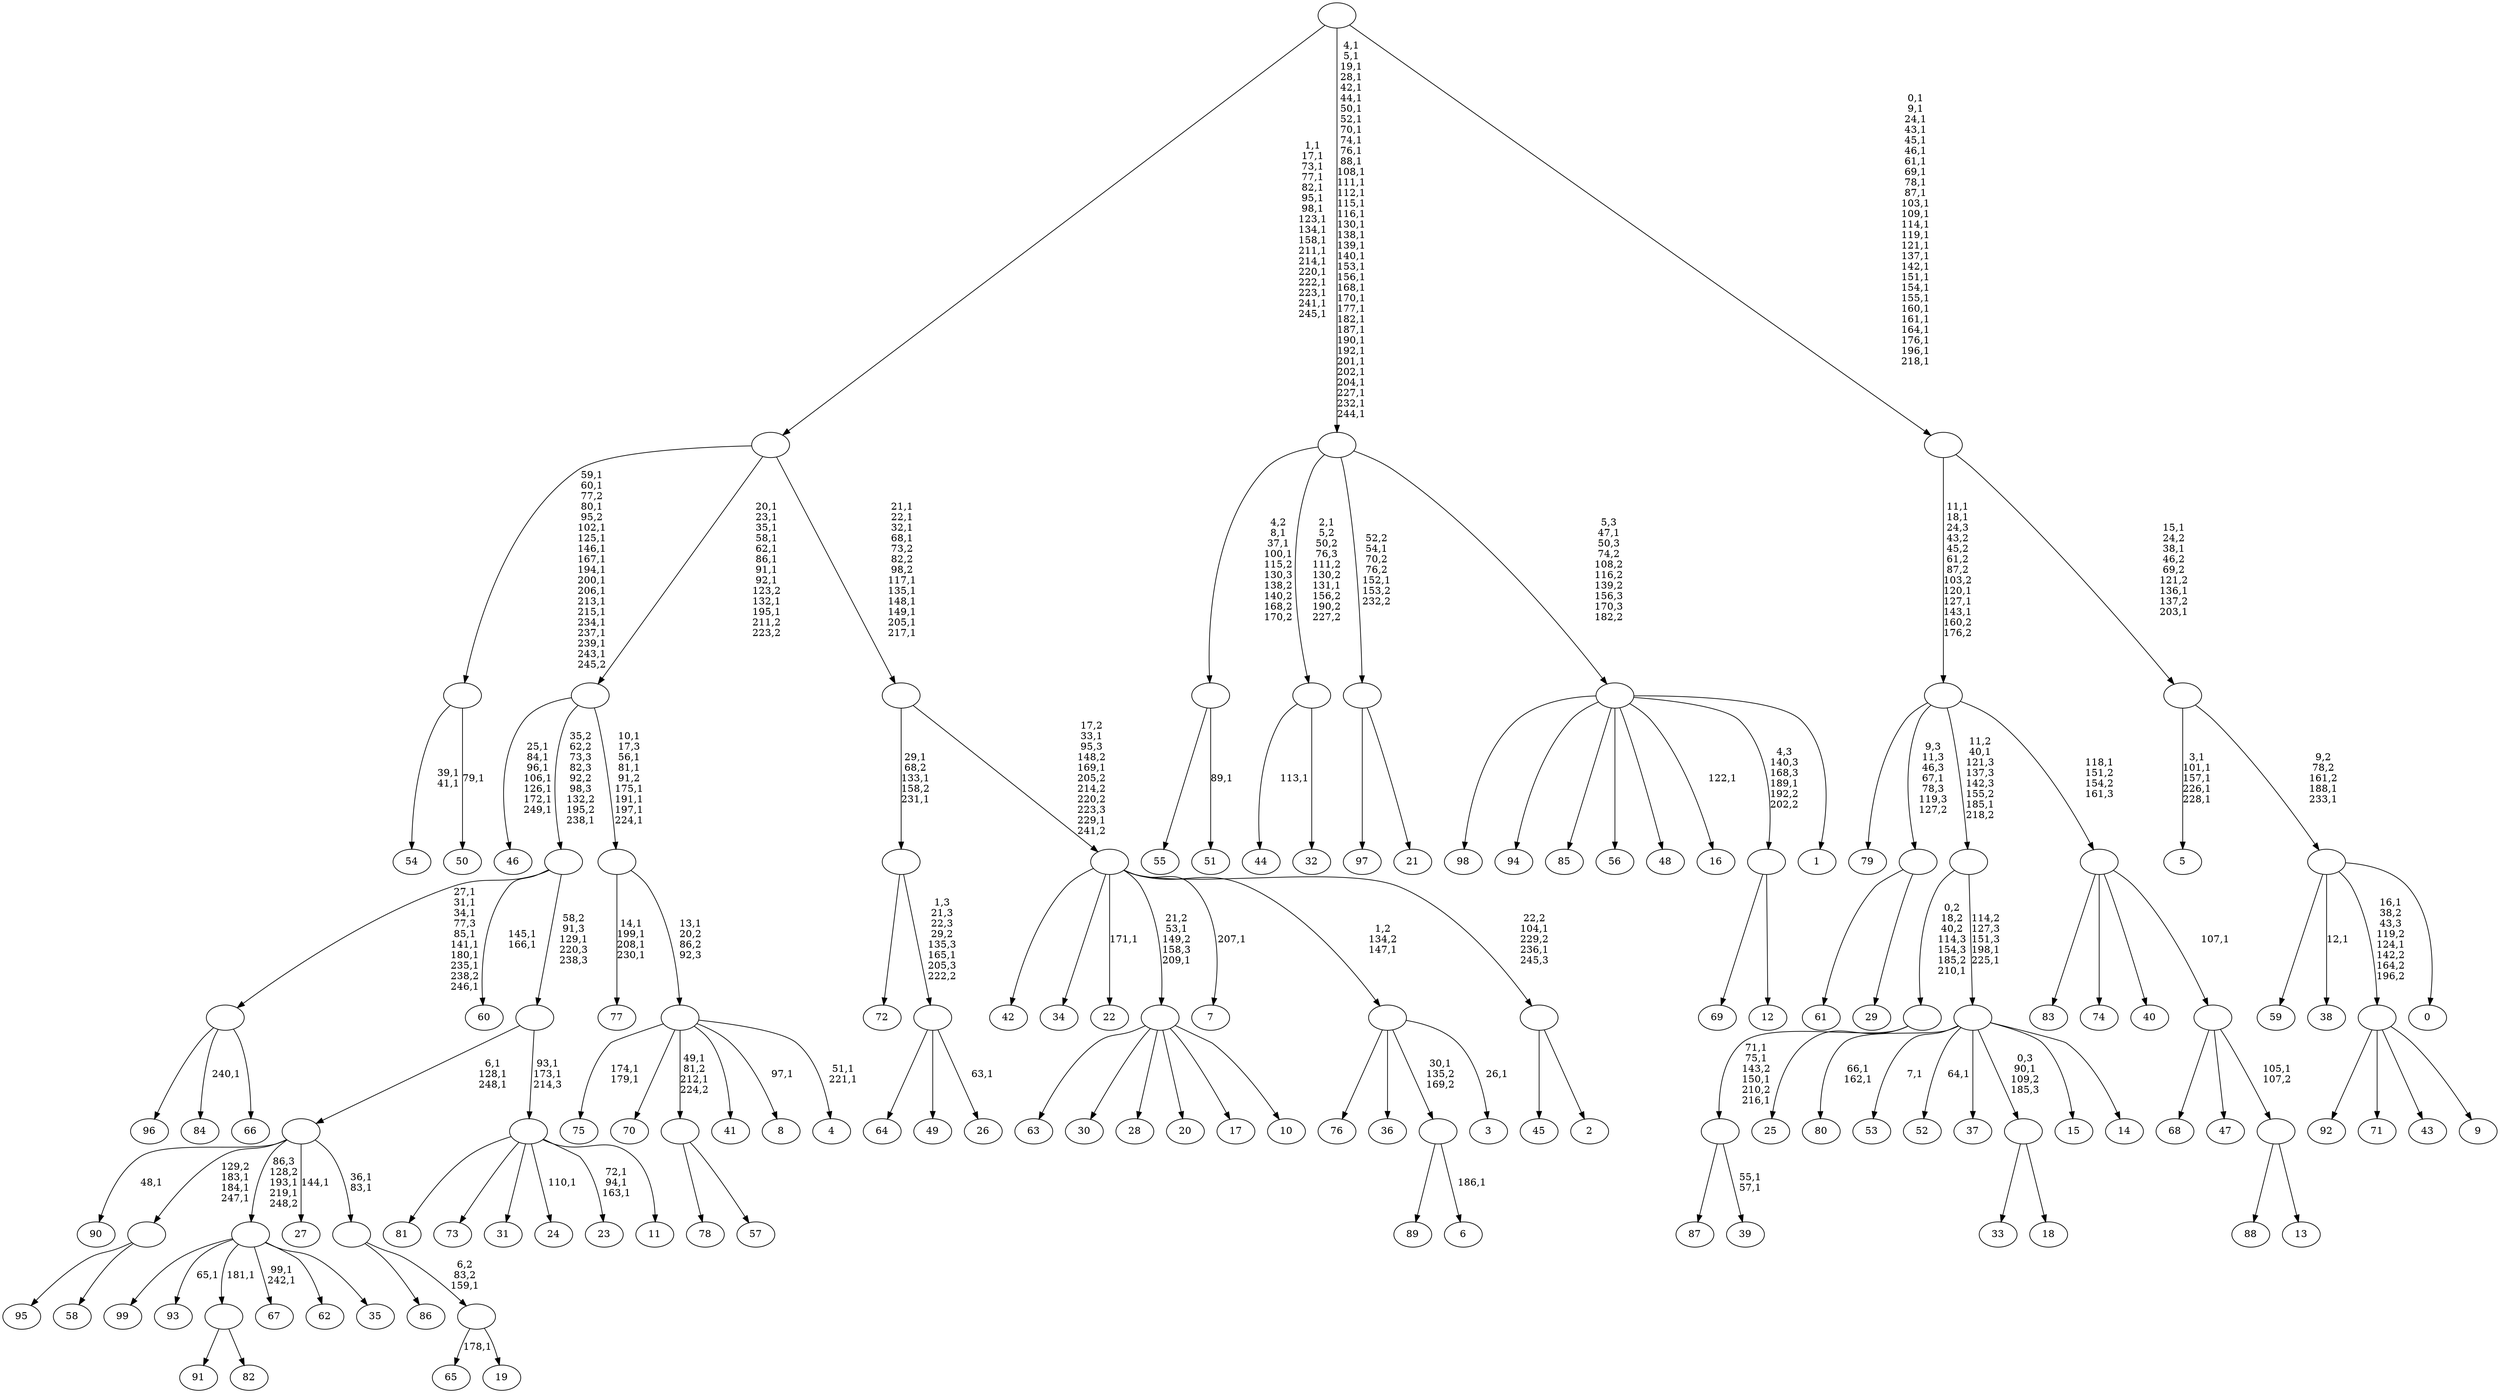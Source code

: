 digraph T {
	350 [label="99"]
	349 [label="98"]
	348 [label="97"]
	347 [label="96"]
	346 [label="95"]
	345 [label="94"]
	344 [label="93"]
	342 [label="92"]
	341 [label="91"]
	340 [label="90"]
	338 [label="89"]
	337 [label="88"]
	336 [label="87"]
	335 [label="86"]
	334 [label="85"]
	333 [label="84"]
	331 [label="83"]
	330 [label="82"]
	329 [label=""]
	328 [label="81"]
	327 [label="80"]
	324 [label="79"]
	323 [label="78"]
	322 [label="77"]
	317 [label="76"]
	316 [label="75"]
	313 [label="74"]
	312 [label="73"]
	311 [label="72"]
	310 [label="71"]
	309 [label="70"]
	308 [label="69"]
	307 [label="68"]
	306 [label="67"]
	303 [label="66"]
	302 [label=""]
	294 [label="65"]
	292 [label="64"]
	291 [label="63"]
	290 [label="62"]
	289 [label="61"]
	288 [label="60"]
	285 [label="59"]
	284 [label="58"]
	283 [label=""]
	280 [label="57"]
	279 [label=""]
	277 [label="56"]
	276 [label="55"]
	275 [label="54"]
	272 [label="53"]
	270 [label="52"]
	268 [label="51"]
	266 [label=""]
	263 [label="50"]
	261 [label=""]
	245 [label="49"]
	244 [label="48"]
	243 [label="47"]
	242 [label="46"]
	234 [label="45"]
	233 [label="44"]
	231 [label="43"]
	230 [label="42"]
	229 [label="41"]
	228 [label="40"]
	227 [label="39"]
	224 [label=""]
	220 [label="38"]
	218 [label="37"]
	217 [label="36"]
	216 [label="35"]
	215 [label=""]
	213 [label="34"]
	212 [label="33"]
	211 [label="32"]
	210 [label=""]
	208 [label="31"]
	207 [label="30"]
	206 [label="29"]
	205 [label=""]
	204 [label="28"]
	203 [label="27"]
	201 [label="26"]
	199 [label=""]
	198 [label=""]
	195 [label="25"]
	194 [label=""]
	193 [label="24"]
	191 [label="23"]
	187 [label="22"]
	185 [label="21"]
	184 [label=""]
	182 [label="20"]
	181 [label="19"]
	180 [label=""]
	179 [label=""]
	177 [label=""]
	174 [label="18"]
	173 [label=""]
	172 [label="17"]
	171 [label="16"]
	169 [label="15"]
	168 [label="14"]
	167 [label=""]
	165 [label=""]
	163 [label="13"]
	162 [label=""]
	161 [label=""]
	160 [label=""]
	159 [label=""]
	154 [label="12"]
	153 [label=""]
	152 [label="11"]
	151 [label=""]
	149 [label=""]
	148 [label=""]
	147 [label="10"]
	146 [label=""]
	144 [label="9"]
	143 [label=""]
	141 [label="8"]
	139 [label="7"]
	137 [label="6"]
	135 [label=""]
	134 [label="5"]
	128 [label="4"]
	125 [label=""]
	124 [label=""]
	117 [label=""]
	107 [label="3"]
	105 [label=""]
	104 [label="2"]
	103 [label=""]
	101 [label=""]
	98 [label=""]
	88 [label=""]
	71 [label="1"]
	70 [label=""]
	69 [label=""]
	33 [label="0"]
	32 [label=""]
	30 [label=""]
	26 [label=""]
	0 [label=""]
	329 -> 341 [label=""]
	329 -> 330 [label=""]
	302 -> 333 [label="240,1"]
	302 -> 347 [label=""]
	302 -> 303 [label=""]
	283 -> 346 [label=""]
	283 -> 284 [label=""]
	279 -> 323 [label=""]
	279 -> 280 [label=""]
	266 -> 268 [label="89,1"]
	266 -> 276 [label=""]
	261 -> 263 [label="79,1"]
	261 -> 275 [label="39,1\n41,1"]
	224 -> 227 [label="55,1\n57,1"]
	224 -> 336 [label=""]
	215 -> 306 [label="99,1\n242,1"]
	215 -> 344 [label="65,1"]
	215 -> 350 [label=""]
	215 -> 329 [label="181,1"]
	215 -> 290 [label=""]
	215 -> 216 [label=""]
	210 -> 233 [label="113,1"]
	210 -> 211 [label=""]
	205 -> 289 [label=""]
	205 -> 206 [label=""]
	199 -> 201 [label="63,1"]
	199 -> 292 [label=""]
	199 -> 245 [label=""]
	198 -> 311 [label=""]
	198 -> 199 [label="1,3\n21,3\n22,3\n29,2\n135,3\n165,1\n205,3\n222,2"]
	194 -> 224 [label="71,1\n75,1\n143,2\n150,1\n210,2\n216,1"]
	194 -> 195 [label=""]
	184 -> 348 [label=""]
	184 -> 185 [label=""]
	180 -> 294 [label="178,1"]
	180 -> 181 [label=""]
	179 -> 335 [label=""]
	179 -> 180 [label="6,2\n83,2\n159,1"]
	177 -> 179 [label="36,1\n83,1"]
	177 -> 203 [label="144,1"]
	177 -> 215 [label="86,3\n128,2\n193,1\n219,1\n248,2"]
	177 -> 283 [label="129,2\n183,1\n184,1\n247,1"]
	177 -> 340 [label="48,1"]
	173 -> 212 [label=""]
	173 -> 174 [label=""]
	167 -> 270 [label="64,1"]
	167 -> 272 [label="7,1"]
	167 -> 327 [label="66,1\n162,1"]
	167 -> 218 [label=""]
	167 -> 173 [label="0,3\n90,1\n109,2\n185,3"]
	167 -> 169 [label=""]
	167 -> 168 [label=""]
	165 -> 167 [label="114,2\n127,3\n151,3\n198,1\n225,1"]
	165 -> 194 [label="0,2\n18,2\n40,2\n114,3\n154,3\n185,2\n210,1"]
	162 -> 337 [label=""]
	162 -> 163 [label=""]
	161 -> 307 [label=""]
	161 -> 243 [label=""]
	161 -> 162 [label="105,1\n107,2"]
	160 -> 331 [label=""]
	160 -> 313 [label=""]
	160 -> 228 [label=""]
	160 -> 161 [label="107,1"]
	159 -> 165 [label="11,2\n40,1\n121,3\n137,3\n142,3\n155,2\n185,1\n218,2"]
	159 -> 324 [label=""]
	159 -> 205 [label="9,3\n11,3\n46,3\n67,1\n78,3\n119,3\n127,2"]
	159 -> 160 [label="118,1\n151,2\n154,2\n161,3"]
	153 -> 308 [label=""]
	153 -> 154 [label=""]
	151 -> 191 [label="72,1\n94,1\n163,1"]
	151 -> 193 [label="110,1"]
	151 -> 328 [label=""]
	151 -> 312 [label=""]
	151 -> 208 [label=""]
	151 -> 152 [label=""]
	149 -> 151 [label="93,1\n173,1\n214,3"]
	149 -> 177 [label="6,1\n128,1\n248,1"]
	148 -> 288 [label="145,1\n166,1"]
	148 -> 302 [label="27,1\n31,1\n34,1\n77,3\n85,1\n141,1\n180,1\n235,1\n238,2\n246,1"]
	148 -> 149 [label="58,2\n91,3\n129,1\n220,3\n238,3"]
	146 -> 291 [label=""]
	146 -> 207 [label=""]
	146 -> 204 [label=""]
	146 -> 182 [label=""]
	146 -> 172 [label=""]
	146 -> 147 [label=""]
	143 -> 342 [label=""]
	143 -> 310 [label=""]
	143 -> 231 [label=""]
	143 -> 144 [label=""]
	135 -> 137 [label="186,1"]
	135 -> 338 [label=""]
	125 -> 128 [label="51,1\n221,1"]
	125 -> 141 [label="97,1"]
	125 -> 279 [label="49,1\n81,2\n212,1\n224,2"]
	125 -> 316 [label="174,1\n179,1"]
	125 -> 309 [label=""]
	125 -> 229 [label=""]
	124 -> 322 [label="14,1\n199,1\n208,1\n230,1"]
	124 -> 125 [label="13,1\n20,2\n86,2\n92,3"]
	117 -> 124 [label="10,1\n17,3\n56,1\n81,1\n91,2\n175,1\n191,1\n197,1\n224,1"]
	117 -> 242 [label="25,1\n84,1\n96,1\n106,1\n126,1\n172,1\n249,1"]
	117 -> 148 [label="35,2\n62,2\n73,3\n82,3\n92,2\n98,3\n132,2\n195,2\n238,1"]
	105 -> 107 [label="26,1"]
	105 -> 317 [label=""]
	105 -> 217 [label=""]
	105 -> 135 [label="30,1\n135,2\n169,2"]
	103 -> 234 [label=""]
	103 -> 104 [label=""]
	101 -> 103 [label="22,2\n104,1\n229,2\n236,1\n245,3"]
	101 -> 139 [label="207,1"]
	101 -> 146 [label="21,2\n53,1\n149,2\n158,3\n209,1"]
	101 -> 187 [label="171,1"]
	101 -> 230 [label=""]
	101 -> 213 [label=""]
	101 -> 105 [label="1,2\n134,2\n147,1"]
	98 -> 101 [label="17,2\n33,1\n95,3\n148,2\n169,1\n205,2\n214,2\n220,2\n223,3\n229,1\n241,2"]
	98 -> 198 [label="29,1\n68,2\n133,1\n158,2\n231,1"]
	88 -> 98 [label="21,1\n22,1\n32,1\n68,1\n73,2\n82,2\n98,2\n117,1\n135,1\n148,1\n149,1\n205,1\n217,1"]
	88 -> 117 [label="20,1\n23,1\n35,1\n58,1\n62,1\n86,1\n91,1\n92,1\n123,2\n132,1\n195,1\n211,2\n223,2"]
	88 -> 261 [label="59,1\n60,1\n77,2\n80,1\n95,2\n102,1\n125,1\n146,1\n167,1\n194,1\n200,1\n206,1\n213,1\n215,1\n234,1\n237,1\n239,1\n243,1\n245,2"]
	70 -> 171 [label="122,1"]
	70 -> 349 [label=""]
	70 -> 345 [label=""]
	70 -> 334 [label=""]
	70 -> 277 [label=""]
	70 -> 244 [label=""]
	70 -> 153 [label="4,3\n140,3\n168,3\n189,1\n192,2\n202,2"]
	70 -> 71 [label=""]
	69 -> 184 [label="52,2\n54,1\n70,2\n76,2\n152,1\n153,2\n232,2"]
	69 -> 210 [label="2,1\n5,2\n50,2\n76,3\n111,2\n130,2\n131,1\n156,2\n190,2\n227,2"]
	69 -> 266 [label="4,2\n8,1\n37,1\n100,1\n115,2\n130,3\n138,2\n140,2\n168,2\n170,2"]
	69 -> 70 [label="5,3\n47,1\n50,3\n74,2\n108,2\n116,2\n139,2\n156,3\n170,3\n182,2"]
	32 -> 143 [label="16,1\n38,2\n43,3\n119,2\n124,1\n142,2\n164,2\n196,2"]
	32 -> 220 [label="12,1"]
	32 -> 285 [label=""]
	32 -> 33 [label=""]
	30 -> 32 [label="9,2\n78,2\n161,2\n188,1\n233,1"]
	30 -> 134 [label="3,1\n101,1\n157,1\n226,1\n228,1"]
	26 -> 30 [label="15,1\n24,2\n38,1\n46,2\n69,2\n121,2\n136,1\n137,2\n203,1"]
	26 -> 159 [label="11,1\n18,1\n24,3\n43,2\n45,2\n61,2\n87,2\n103,2\n120,1\n127,1\n143,1\n160,2\n176,2"]
	0 -> 26 [label="0,1\n9,1\n24,1\n43,1\n45,1\n46,1\n61,1\n69,1\n78,1\n87,1\n103,1\n109,1\n114,1\n119,1\n121,1\n137,1\n142,1\n151,1\n154,1\n155,1\n160,1\n161,1\n164,1\n176,1\n196,1\n218,1"]
	0 -> 69 [label="4,1\n5,1\n19,1\n28,1\n42,1\n44,1\n50,1\n52,1\n70,1\n74,1\n76,1\n88,1\n108,1\n111,1\n112,1\n115,1\n116,1\n130,1\n138,1\n139,1\n140,1\n153,1\n156,1\n168,1\n170,1\n177,1\n182,1\n187,1\n190,1\n192,1\n201,1\n202,1\n204,1\n227,1\n232,1\n244,1"]
	0 -> 88 [label="1,1\n17,1\n73,1\n77,1\n82,1\n95,1\n98,1\n123,1\n134,1\n158,1\n211,1\n214,1\n220,1\n222,1\n223,1\n241,1\n245,1"]
}
